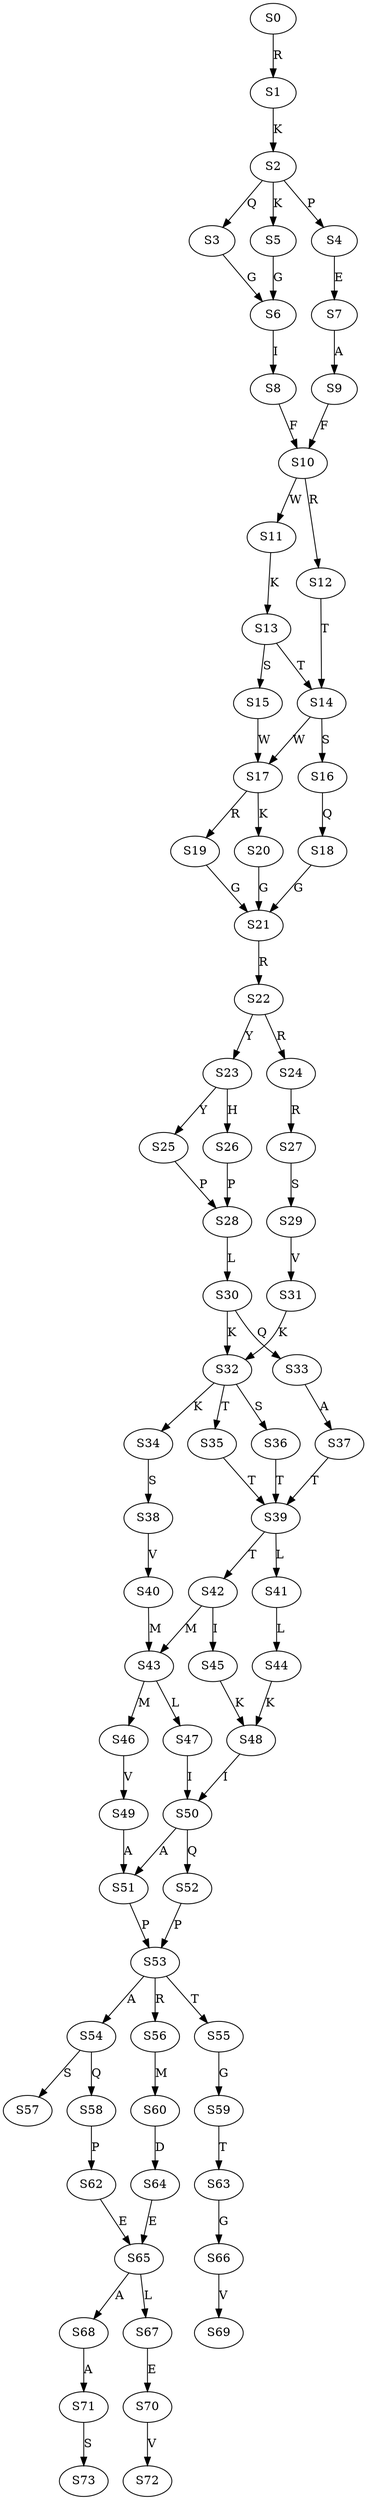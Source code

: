 strict digraph  {
	S0 -> S1 [ label = R ];
	S1 -> S2 [ label = K ];
	S2 -> S3 [ label = Q ];
	S2 -> S4 [ label = P ];
	S2 -> S5 [ label = K ];
	S3 -> S6 [ label = G ];
	S4 -> S7 [ label = E ];
	S5 -> S6 [ label = G ];
	S6 -> S8 [ label = I ];
	S7 -> S9 [ label = A ];
	S8 -> S10 [ label = F ];
	S9 -> S10 [ label = F ];
	S10 -> S11 [ label = W ];
	S10 -> S12 [ label = R ];
	S11 -> S13 [ label = K ];
	S12 -> S14 [ label = T ];
	S13 -> S15 [ label = S ];
	S13 -> S14 [ label = T ];
	S14 -> S16 [ label = S ];
	S14 -> S17 [ label = W ];
	S15 -> S17 [ label = W ];
	S16 -> S18 [ label = Q ];
	S17 -> S19 [ label = R ];
	S17 -> S20 [ label = K ];
	S18 -> S21 [ label = G ];
	S19 -> S21 [ label = G ];
	S20 -> S21 [ label = G ];
	S21 -> S22 [ label = R ];
	S22 -> S23 [ label = Y ];
	S22 -> S24 [ label = R ];
	S23 -> S25 [ label = Y ];
	S23 -> S26 [ label = H ];
	S24 -> S27 [ label = R ];
	S25 -> S28 [ label = P ];
	S26 -> S28 [ label = P ];
	S27 -> S29 [ label = S ];
	S28 -> S30 [ label = L ];
	S29 -> S31 [ label = V ];
	S30 -> S32 [ label = K ];
	S30 -> S33 [ label = Q ];
	S31 -> S32 [ label = K ];
	S32 -> S34 [ label = K ];
	S32 -> S35 [ label = T ];
	S32 -> S36 [ label = S ];
	S33 -> S37 [ label = A ];
	S34 -> S38 [ label = S ];
	S35 -> S39 [ label = T ];
	S36 -> S39 [ label = T ];
	S37 -> S39 [ label = T ];
	S38 -> S40 [ label = V ];
	S39 -> S41 [ label = L ];
	S39 -> S42 [ label = T ];
	S40 -> S43 [ label = M ];
	S41 -> S44 [ label = L ];
	S42 -> S45 [ label = I ];
	S42 -> S43 [ label = M ];
	S43 -> S46 [ label = M ];
	S43 -> S47 [ label = L ];
	S44 -> S48 [ label = K ];
	S45 -> S48 [ label = K ];
	S46 -> S49 [ label = V ];
	S47 -> S50 [ label = I ];
	S48 -> S50 [ label = I ];
	S49 -> S51 [ label = A ];
	S50 -> S51 [ label = A ];
	S50 -> S52 [ label = Q ];
	S51 -> S53 [ label = P ];
	S52 -> S53 [ label = P ];
	S53 -> S54 [ label = A ];
	S53 -> S55 [ label = T ];
	S53 -> S56 [ label = R ];
	S54 -> S57 [ label = S ];
	S54 -> S58 [ label = Q ];
	S55 -> S59 [ label = G ];
	S56 -> S60 [ label = M ];
	S58 -> S62 [ label = P ];
	S59 -> S63 [ label = T ];
	S60 -> S64 [ label = D ];
	S62 -> S65 [ label = E ];
	S63 -> S66 [ label = G ];
	S64 -> S65 [ label = E ];
	S65 -> S67 [ label = L ];
	S65 -> S68 [ label = A ];
	S66 -> S69 [ label = V ];
	S67 -> S70 [ label = E ];
	S68 -> S71 [ label = A ];
	S70 -> S72 [ label = V ];
	S71 -> S73 [ label = S ];
}
